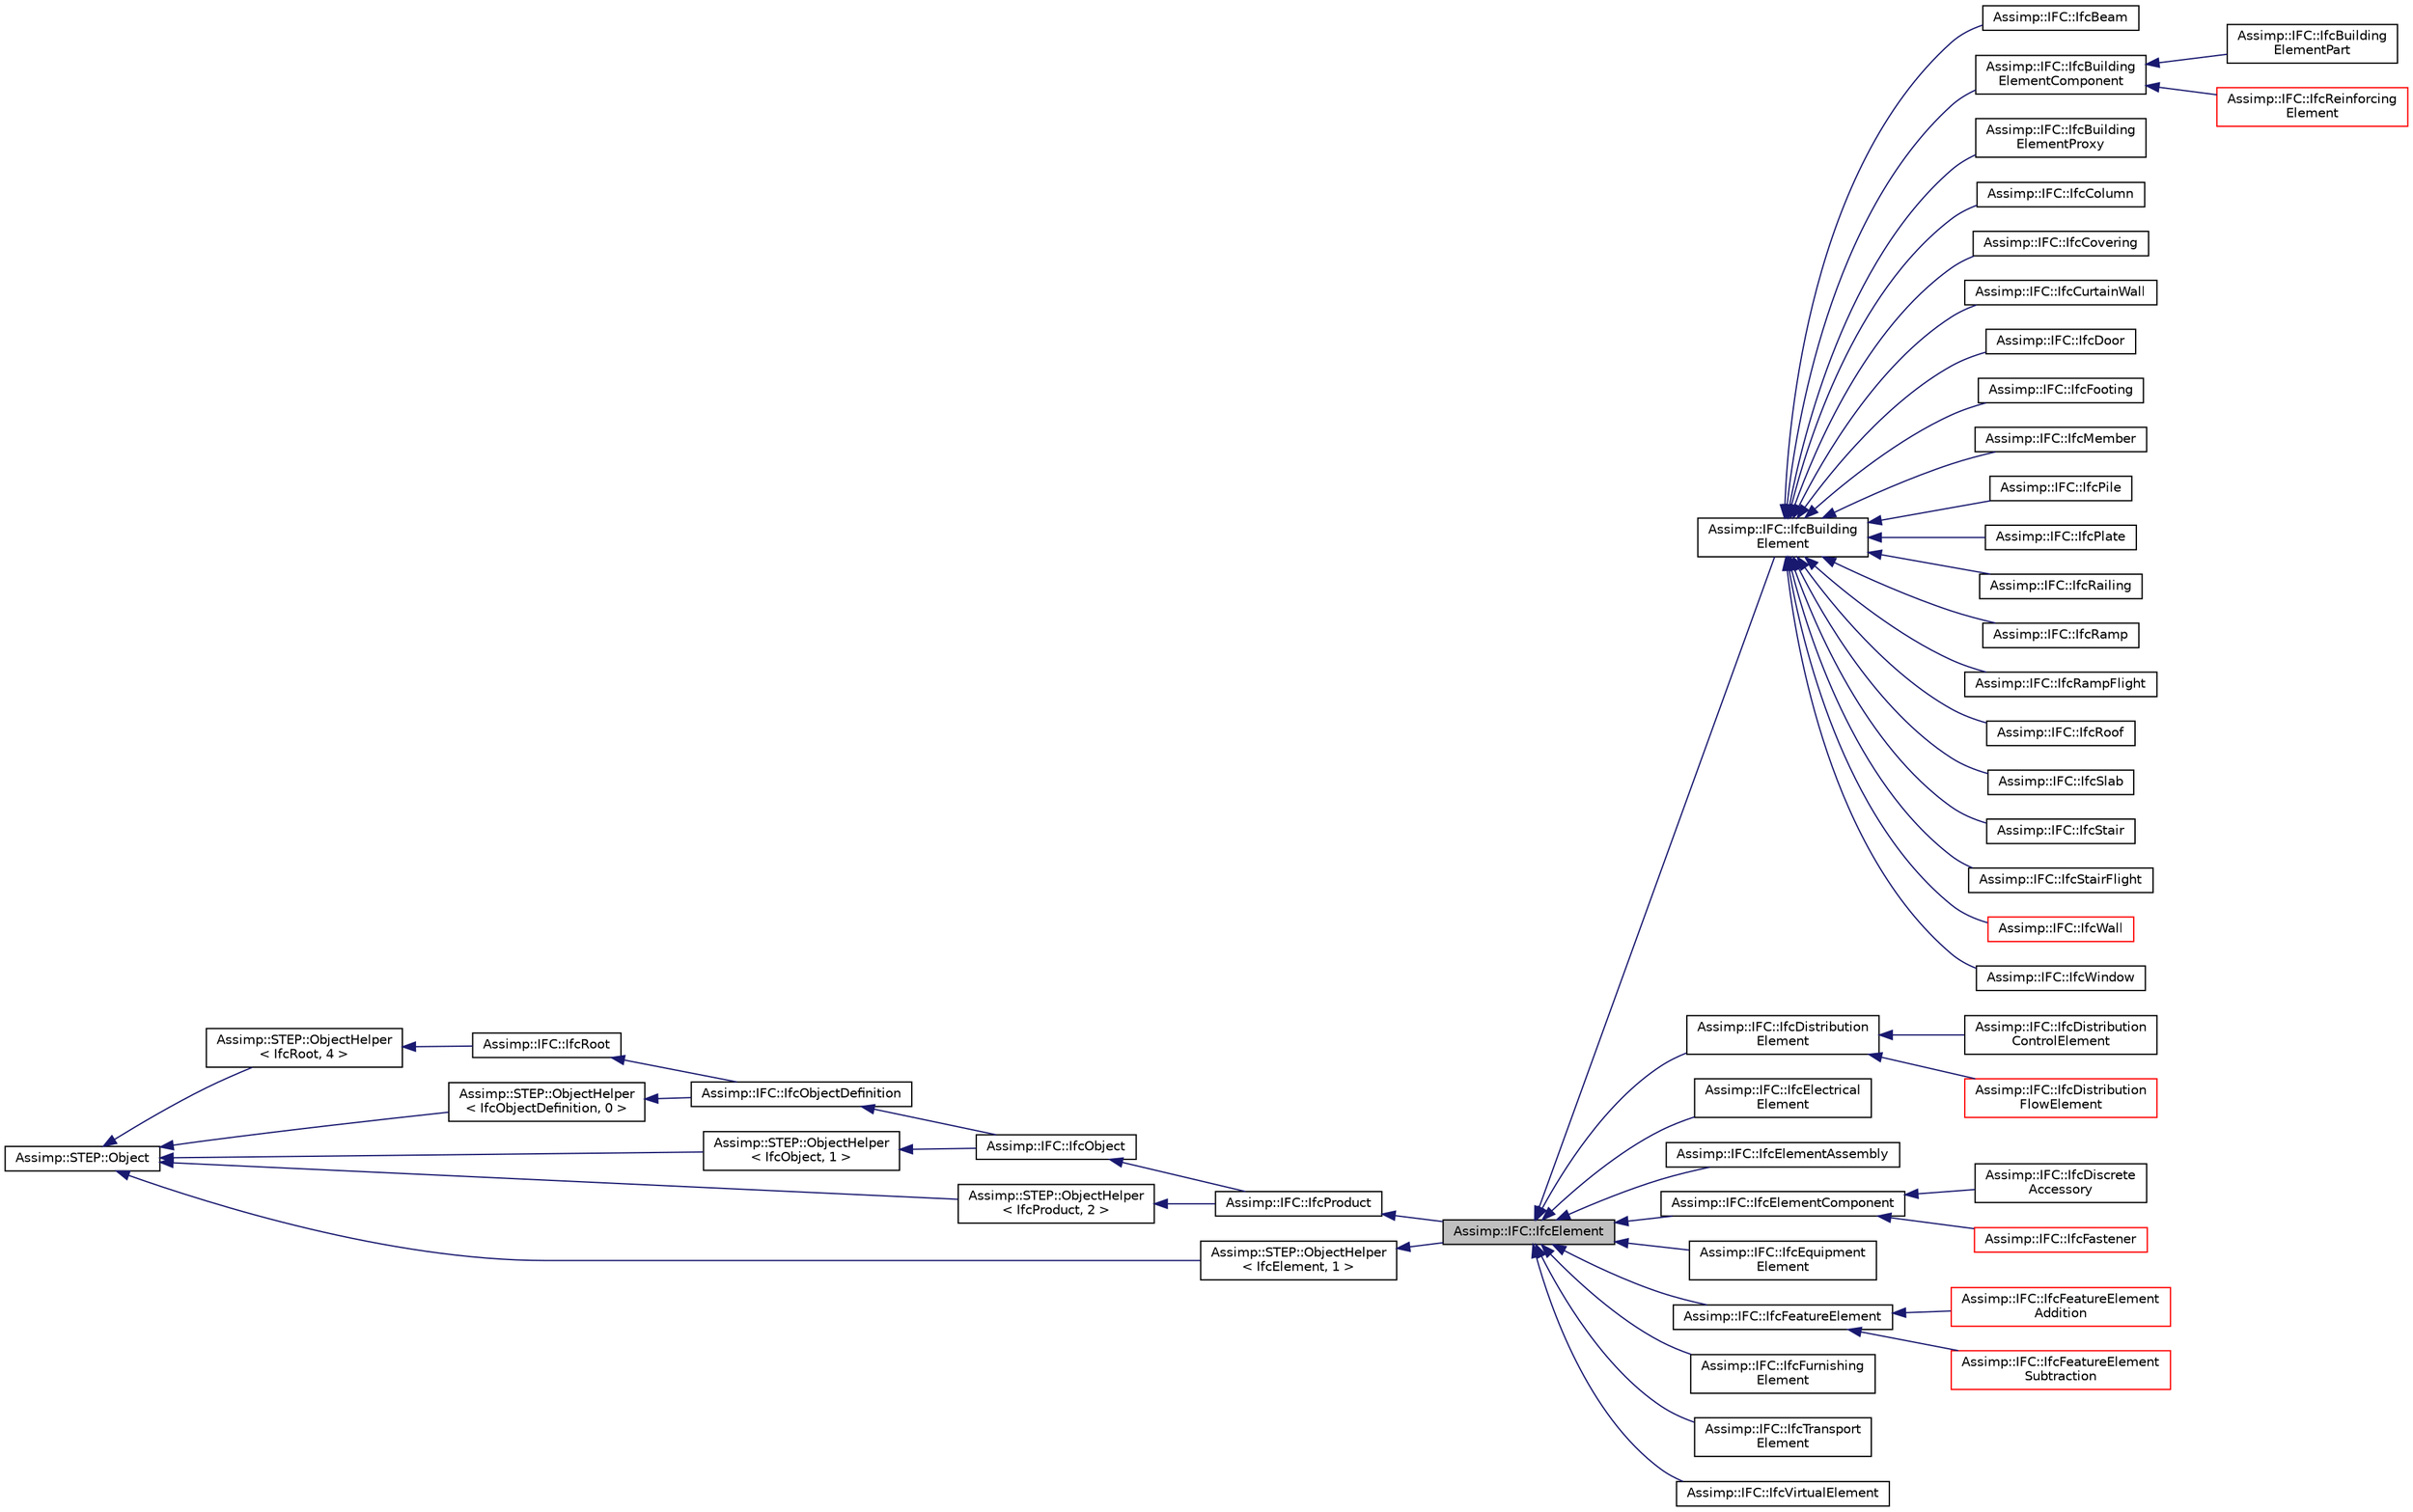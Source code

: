 digraph "Assimp::IFC::IfcElement"
{
  edge [fontname="Helvetica",fontsize="10",labelfontname="Helvetica",labelfontsize="10"];
  node [fontname="Helvetica",fontsize="10",shape=record];
  rankdir="LR";
  Node1 [label="Assimp::IFC::IfcElement",height=0.2,width=0.4,color="black", fillcolor="grey75", style="filled", fontcolor="black"];
  Node2 -> Node1 [dir="back",color="midnightblue",fontsize="10",style="solid"];
  Node2 [label="Assimp::IFC::IfcProduct",height=0.2,width=0.4,color="black", fillcolor="white", style="filled",URL="$struct_assimp_1_1_i_f_c_1_1_ifc_product.html"];
  Node3 -> Node2 [dir="back",color="midnightblue",fontsize="10",style="solid"];
  Node3 [label="Assimp::IFC::IfcObject",height=0.2,width=0.4,color="black", fillcolor="white", style="filled",URL="$struct_assimp_1_1_i_f_c_1_1_ifc_object.html"];
  Node4 -> Node3 [dir="back",color="midnightblue",fontsize="10",style="solid"];
  Node4 [label="Assimp::IFC::IfcObjectDefinition",height=0.2,width=0.4,color="black", fillcolor="white", style="filled",URL="$struct_assimp_1_1_i_f_c_1_1_ifc_object_definition.html"];
  Node5 -> Node4 [dir="back",color="midnightblue",fontsize="10",style="solid"];
  Node5 [label="Assimp::IFC::IfcRoot",height=0.2,width=0.4,color="black", fillcolor="white", style="filled",URL="$struct_assimp_1_1_i_f_c_1_1_ifc_root.html"];
  Node6 -> Node5 [dir="back",color="midnightblue",fontsize="10",style="solid"];
  Node6 [label="Assimp::STEP::ObjectHelper\l\< IfcRoot, 4 \>",height=0.2,width=0.4,color="black", fillcolor="white", style="filled",URL="$struct_assimp_1_1_s_t_e_p_1_1_object_helper.html"];
  Node7 -> Node6 [dir="back",color="midnightblue",fontsize="10",style="solid"];
  Node7 [label="Assimp::STEP::Object",height=0.2,width=0.4,color="black", fillcolor="white", style="filled",URL="$class_assimp_1_1_s_t_e_p_1_1_object.html"];
  Node8 -> Node4 [dir="back",color="midnightblue",fontsize="10",style="solid"];
  Node8 [label="Assimp::STEP::ObjectHelper\l\< IfcObjectDefinition, 0 \>",height=0.2,width=0.4,color="black", fillcolor="white", style="filled",URL="$struct_assimp_1_1_s_t_e_p_1_1_object_helper.html"];
  Node7 -> Node8 [dir="back",color="midnightblue",fontsize="10",style="solid"];
  Node9 -> Node3 [dir="back",color="midnightblue",fontsize="10",style="solid"];
  Node9 [label="Assimp::STEP::ObjectHelper\l\< IfcObject, 1 \>",height=0.2,width=0.4,color="black", fillcolor="white", style="filled",URL="$struct_assimp_1_1_s_t_e_p_1_1_object_helper.html"];
  Node7 -> Node9 [dir="back",color="midnightblue",fontsize="10",style="solid"];
  Node10 -> Node2 [dir="back",color="midnightblue",fontsize="10",style="solid"];
  Node10 [label="Assimp::STEP::ObjectHelper\l\< IfcProduct, 2 \>",height=0.2,width=0.4,color="black", fillcolor="white", style="filled",URL="$struct_assimp_1_1_s_t_e_p_1_1_object_helper.html"];
  Node7 -> Node10 [dir="back",color="midnightblue",fontsize="10",style="solid"];
  Node11 -> Node1 [dir="back",color="midnightblue",fontsize="10",style="solid"];
  Node11 [label="Assimp::STEP::ObjectHelper\l\< IfcElement, 1 \>",height=0.2,width=0.4,color="black", fillcolor="white", style="filled",URL="$struct_assimp_1_1_s_t_e_p_1_1_object_helper.html"];
  Node7 -> Node11 [dir="back",color="midnightblue",fontsize="10",style="solid"];
  Node1 -> Node12 [dir="back",color="midnightblue",fontsize="10",style="solid"];
  Node12 [label="Assimp::IFC::IfcBuilding\lElement",height=0.2,width=0.4,color="black", fillcolor="white", style="filled",URL="$struct_assimp_1_1_i_f_c_1_1_ifc_building_element.html"];
  Node12 -> Node13 [dir="back",color="midnightblue",fontsize="10",style="solid"];
  Node13 [label="Assimp::IFC::IfcBeam",height=0.2,width=0.4,color="black", fillcolor="white", style="filled",URL="$struct_assimp_1_1_i_f_c_1_1_ifc_beam.html"];
  Node12 -> Node14 [dir="back",color="midnightblue",fontsize="10",style="solid"];
  Node14 [label="Assimp::IFC::IfcBuilding\lElementComponent",height=0.2,width=0.4,color="black", fillcolor="white", style="filled",URL="$struct_assimp_1_1_i_f_c_1_1_ifc_building_element_component.html"];
  Node14 -> Node15 [dir="back",color="midnightblue",fontsize="10",style="solid"];
  Node15 [label="Assimp::IFC::IfcBuilding\lElementPart",height=0.2,width=0.4,color="black", fillcolor="white", style="filled",URL="$struct_assimp_1_1_i_f_c_1_1_ifc_building_element_part.html"];
  Node14 -> Node16 [dir="back",color="midnightblue",fontsize="10",style="solid"];
  Node16 [label="Assimp::IFC::IfcReinforcing\lElement",height=0.2,width=0.4,color="red", fillcolor="white", style="filled",URL="$struct_assimp_1_1_i_f_c_1_1_ifc_reinforcing_element.html"];
  Node12 -> Node17 [dir="back",color="midnightblue",fontsize="10",style="solid"];
  Node17 [label="Assimp::IFC::IfcBuilding\lElementProxy",height=0.2,width=0.4,color="black", fillcolor="white", style="filled",URL="$struct_assimp_1_1_i_f_c_1_1_ifc_building_element_proxy.html"];
  Node12 -> Node18 [dir="back",color="midnightblue",fontsize="10",style="solid"];
  Node18 [label="Assimp::IFC::IfcColumn",height=0.2,width=0.4,color="black", fillcolor="white", style="filled",URL="$struct_assimp_1_1_i_f_c_1_1_ifc_column.html"];
  Node12 -> Node19 [dir="back",color="midnightblue",fontsize="10",style="solid"];
  Node19 [label="Assimp::IFC::IfcCovering",height=0.2,width=0.4,color="black", fillcolor="white", style="filled",URL="$struct_assimp_1_1_i_f_c_1_1_ifc_covering.html"];
  Node12 -> Node20 [dir="back",color="midnightblue",fontsize="10",style="solid"];
  Node20 [label="Assimp::IFC::IfcCurtainWall",height=0.2,width=0.4,color="black", fillcolor="white", style="filled",URL="$struct_assimp_1_1_i_f_c_1_1_ifc_curtain_wall.html"];
  Node12 -> Node21 [dir="back",color="midnightblue",fontsize="10",style="solid"];
  Node21 [label="Assimp::IFC::IfcDoor",height=0.2,width=0.4,color="black", fillcolor="white", style="filled",URL="$struct_assimp_1_1_i_f_c_1_1_ifc_door.html"];
  Node12 -> Node22 [dir="back",color="midnightblue",fontsize="10",style="solid"];
  Node22 [label="Assimp::IFC::IfcFooting",height=0.2,width=0.4,color="black", fillcolor="white", style="filled",URL="$struct_assimp_1_1_i_f_c_1_1_ifc_footing.html"];
  Node12 -> Node23 [dir="back",color="midnightblue",fontsize="10",style="solid"];
  Node23 [label="Assimp::IFC::IfcMember",height=0.2,width=0.4,color="black", fillcolor="white", style="filled",URL="$struct_assimp_1_1_i_f_c_1_1_ifc_member.html"];
  Node12 -> Node24 [dir="back",color="midnightblue",fontsize="10",style="solid"];
  Node24 [label="Assimp::IFC::IfcPile",height=0.2,width=0.4,color="black", fillcolor="white", style="filled",URL="$struct_assimp_1_1_i_f_c_1_1_ifc_pile.html"];
  Node12 -> Node25 [dir="back",color="midnightblue",fontsize="10",style="solid"];
  Node25 [label="Assimp::IFC::IfcPlate",height=0.2,width=0.4,color="black", fillcolor="white", style="filled",URL="$struct_assimp_1_1_i_f_c_1_1_ifc_plate.html"];
  Node12 -> Node26 [dir="back",color="midnightblue",fontsize="10",style="solid"];
  Node26 [label="Assimp::IFC::IfcRailing",height=0.2,width=0.4,color="black", fillcolor="white", style="filled",URL="$struct_assimp_1_1_i_f_c_1_1_ifc_railing.html"];
  Node12 -> Node27 [dir="back",color="midnightblue",fontsize="10",style="solid"];
  Node27 [label="Assimp::IFC::IfcRamp",height=0.2,width=0.4,color="black", fillcolor="white", style="filled",URL="$struct_assimp_1_1_i_f_c_1_1_ifc_ramp.html"];
  Node12 -> Node28 [dir="back",color="midnightblue",fontsize="10",style="solid"];
  Node28 [label="Assimp::IFC::IfcRampFlight",height=0.2,width=0.4,color="black", fillcolor="white", style="filled",URL="$struct_assimp_1_1_i_f_c_1_1_ifc_ramp_flight.html"];
  Node12 -> Node29 [dir="back",color="midnightblue",fontsize="10",style="solid"];
  Node29 [label="Assimp::IFC::IfcRoof",height=0.2,width=0.4,color="black", fillcolor="white", style="filled",URL="$struct_assimp_1_1_i_f_c_1_1_ifc_roof.html"];
  Node12 -> Node30 [dir="back",color="midnightblue",fontsize="10",style="solid"];
  Node30 [label="Assimp::IFC::IfcSlab",height=0.2,width=0.4,color="black", fillcolor="white", style="filled",URL="$struct_assimp_1_1_i_f_c_1_1_ifc_slab.html"];
  Node12 -> Node31 [dir="back",color="midnightblue",fontsize="10",style="solid"];
  Node31 [label="Assimp::IFC::IfcStair",height=0.2,width=0.4,color="black", fillcolor="white", style="filled",URL="$struct_assimp_1_1_i_f_c_1_1_ifc_stair.html"];
  Node12 -> Node32 [dir="back",color="midnightblue",fontsize="10",style="solid"];
  Node32 [label="Assimp::IFC::IfcStairFlight",height=0.2,width=0.4,color="black", fillcolor="white", style="filled",URL="$struct_assimp_1_1_i_f_c_1_1_ifc_stair_flight.html"];
  Node12 -> Node33 [dir="back",color="midnightblue",fontsize="10",style="solid"];
  Node33 [label="Assimp::IFC::IfcWall",height=0.2,width=0.4,color="red", fillcolor="white", style="filled",URL="$struct_assimp_1_1_i_f_c_1_1_ifc_wall.html"];
  Node12 -> Node34 [dir="back",color="midnightblue",fontsize="10",style="solid"];
  Node34 [label="Assimp::IFC::IfcWindow",height=0.2,width=0.4,color="black", fillcolor="white", style="filled",URL="$struct_assimp_1_1_i_f_c_1_1_ifc_window.html"];
  Node1 -> Node35 [dir="back",color="midnightblue",fontsize="10",style="solid"];
  Node35 [label="Assimp::IFC::IfcDistribution\lElement",height=0.2,width=0.4,color="black", fillcolor="white", style="filled",URL="$struct_assimp_1_1_i_f_c_1_1_ifc_distribution_element.html"];
  Node35 -> Node36 [dir="back",color="midnightblue",fontsize="10",style="solid"];
  Node36 [label="Assimp::IFC::IfcDistribution\lControlElement",height=0.2,width=0.4,color="black", fillcolor="white", style="filled",URL="$struct_assimp_1_1_i_f_c_1_1_ifc_distribution_control_element.html"];
  Node35 -> Node37 [dir="back",color="midnightblue",fontsize="10",style="solid"];
  Node37 [label="Assimp::IFC::IfcDistribution\lFlowElement",height=0.2,width=0.4,color="red", fillcolor="white", style="filled",URL="$struct_assimp_1_1_i_f_c_1_1_ifc_distribution_flow_element.html"];
  Node1 -> Node38 [dir="back",color="midnightblue",fontsize="10",style="solid"];
  Node38 [label="Assimp::IFC::IfcElectrical\lElement",height=0.2,width=0.4,color="black", fillcolor="white", style="filled",URL="$struct_assimp_1_1_i_f_c_1_1_ifc_electrical_element.html"];
  Node1 -> Node39 [dir="back",color="midnightblue",fontsize="10",style="solid"];
  Node39 [label="Assimp::IFC::IfcElementAssembly",height=0.2,width=0.4,color="black", fillcolor="white", style="filled",URL="$struct_assimp_1_1_i_f_c_1_1_ifc_element_assembly.html"];
  Node1 -> Node40 [dir="back",color="midnightblue",fontsize="10",style="solid"];
  Node40 [label="Assimp::IFC::IfcElementComponent",height=0.2,width=0.4,color="black", fillcolor="white", style="filled",URL="$struct_assimp_1_1_i_f_c_1_1_ifc_element_component.html"];
  Node40 -> Node41 [dir="back",color="midnightblue",fontsize="10",style="solid"];
  Node41 [label="Assimp::IFC::IfcDiscrete\lAccessory",height=0.2,width=0.4,color="black", fillcolor="white", style="filled",URL="$struct_assimp_1_1_i_f_c_1_1_ifc_discrete_accessory.html"];
  Node40 -> Node42 [dir="back",color="midnightblue",fontsize="10",style="solid"];
  Node42 [label="Assimp::IFC::IfcFastener",height=0.2,width=0.4,color="red", fillcolor="white", style="filled",URL="$struct_assimp_1_1_i_f_c_1_1_ifc_fastener.html"];
  Node1 -> Node43 [dir="back",color="midnightblue",fontsize="10",style="solid"];
  Node43 [label="Assimp::IFC::IfcEquipment\lElement",height=0.2,width=0.4,color="black", fillcolor="white", style="filled",URL="$struct_assimp_1_1_i_f_c_1_1_ifc_equipment_element.html"];
  Node1 -> Node44 [dir="back",color="midnightblue",fontsize="10",style="solid"];
  Node44 [label="Assimp::IFC::IfcFeatureElement",height=0.2,width=0.4,color="black", fillcolor="white", style="filled",URL="$struct_assimp_1_1_i_f_c_1_1_ifc_feature_element.html"];
  Node44 -> Node45 [dir="back",color="midnightblue",fontsize="10",style="solid"];
  Node45 [label="Assimp::IFC::IfcFeatureElement\lAddition",height=0.2,width=0.4,color="red", fillcolor="white", style="filled",URL="$struct_assimp_1_1_i_f_c_1_1_ifc_feature_element_addition.html"];
  Node44 -> Node46 [dir="back",color="midnightblue",fontsize="10",style="solid"];
  Node46 [label="Assimp::IFC::IfcFeatureElement\lSubtraction",height=0.2,width=0.4,color="red", fillcolor="white", style="filled",URL="$struct_assimp_1_1_i_f_c_1_1_ifc_feature_element_subtraction.html"];
  Node1 -> Node47 [dir="back",color="midnightblue",fontsize="10",style="solid"];
  Node47 [label="Assimp::IFC::IfcFurnishing\lElement",height=0.2,width=0.4,color="black", fillcolor="white", style="filled",URL="$struct_assimp_1_1_i_f_c_1_1_ifc_furnishing_element.html"];
  Node1 -> Node48 [dir="back",color="midnightblue",fontsize="10",style="solid"];
  Node48 [label="Assimp::IFC::IfcTransport\lElement",height=0.2,width=0.4,color="black", fillcolor="white", style="filled",URL="$struct_assimp_1_1_i_f_c_1_1_ifc_transport_element.html"];
  Node1 -> Node49 [dir="back",color="midnightblue",fontsize="10",style="solid"];
  Node49 [label="Assimp::IFC::IfcVirtualElement",height=0.2,width=0.4,color="black", fillcolor="white", style="filled",URL="$struct_assimp_1_1_i_f_c_1_1_ifc_virtual_element.html"];
}
